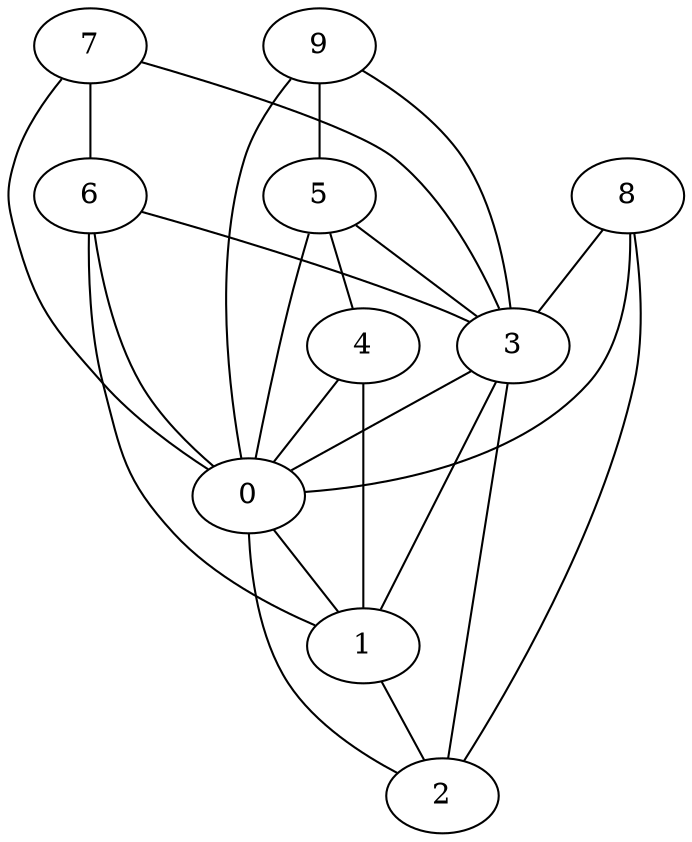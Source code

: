 graph {
    0 [ label = "0" ]
    1 [ label = "1" ]
    2 [ label = "2" ]
    3 [ label = "3" ]
    4 [ label = "4" ]
    5 [ label = "5" ]
    6 [ label = "6" ]
    7 [ label = "7" ]
    8 [ label = "8" ]
    9 [ label = "9" ]
    0 -- 1 [ ]
    0 -- 2 [ ]
    1 -- 2 [ ]
    3 -- 0 [ ]
    3 -- 1 [ ]
    3 -- 2 [ ]
    4 -- 0 [ ]
    4 -- 1 [ ]
    9 -- 5 [ ]
    5 -- 0 [ ]
    5 -- 3 [ ]
    5 -- 4 [ ]
    6 -- 0 [ ]
    6 -- 1 [ ]
    6 -- 3 [ ]
    7 -- 0 [ ]
    7 -- 3 [ ]
    7 -- 6 [ ]
    8 -- 0 [ ]
    8 -- 2 [ ]
    8 -- 3 [ ]
    9 -- 0 [ ]
    9 -- 3 [ ]
}
